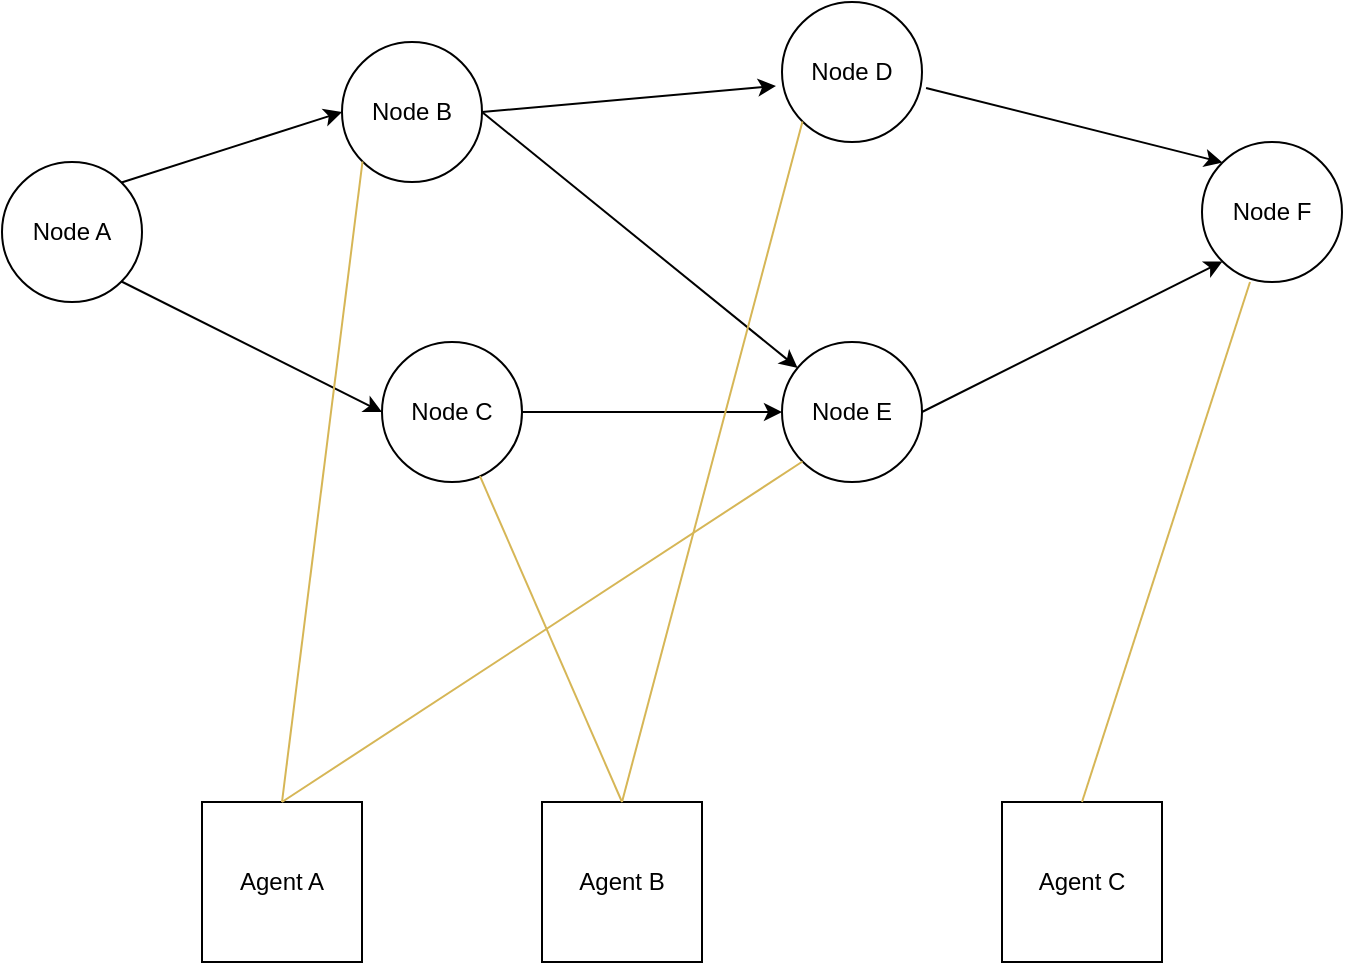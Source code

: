 <mxfile version="23.1.6" type="github">
  <diagram name="ページ1" id="fggOw00aKEGHQSjqH7mn">
    <mxGraphModel dx="929" dy="550" grid="1" gridSize="10" guides="1" tooltips="1" connect="1" arrows="1" fold="1" page="1" pageScale="1" pageWidth="827" pageHeight="1169" math="0" shadow="0">
      <root>
        <mxCell id="0" />
        <mxCell id="1" parent="0" />
        <mxCell id="pP3HvTK47zw7e1M1eDcl-1" value="Node A" style="ellipse;whiteSpace=wrap;html=1;" vertex="1" parent="1">
          <mxGeometry y="100" width="70" height="70" as="geometry" />
        </mxCell>
        <mxCell id="pP3HvTK47zw7e1M1eDcl-3" value="Node B" style="ellipse;whiteSpace=wrap;html=1;" vertex="1" parent="1">
          <mxGeometry x="170" y="40" width="70" height="70" as="geometry" />
        </mxCell>
        <mxCell id="pP3HvTK47zw7e1M1eDcl-4" value="Node C" style="ellipse;whiteSpace=wrap;html=1;" vertex="1" parent="1">
          <mxGeometry x="190" y="190" width="70" height="70" as="geometry" />
        </mxCell>
        <mxCell id="pP3HvTK47zw7e1M1eDcl-5" value="Node D" style="ellipse;whiteSpace=wrap;html=1;" vertex="1" parent="1">
          <mxGeometry x="390" y="20" width="70" height="70" as="geometry" />
        </mxCell>
        <mxCell id="pP3HvTK47zw7e1M1eDcl-6" value="Node E" style="ellipse;whiteSpace=wrap;html=1;" vertex="1" parent="1">
          <mxGeometry x="390" y="190" width="70" height="70" as="geometry" />
        </mxCell>
        <mxCell id="pP3HvTK47zw7e1M1eDcl-7" value="Node F" style="ellipse;whiteSpace=wrap;html=1;" vertex="1" parent="1">
          <mxGeometry x="600" y="90" width="70" height="70" as="geometry" />
        </mxCell>
        <mxCell id="pP3HvTK47zw7e1M1eDcl-8" value="" style="endArrow=classic;html=1;rounded=0;exitX=1;exitY=0;exitDx=0;exitDy=0;entryX=0;entryY=0.5;entryDx=0;entryDy=0;" edge="1" parent="1" source="pP3HvTK47zw7e1M1eDcl-1" target="pP3HvTK47zw7e1M1eDcl-3">
          <mxGeometry width="50" height="50" relative="1" as="geometry">
            <mxPoint x="390" y="310" as="sourcePoint" />
            <mxPoint x="171" y="87" as="targetPoint" />
          </mxGeometry>
        </mxCell>
        <mxCell id="pP3HvTK47zw7e1M1eDcl-9" value="" style="endArrow=classic;html=1;rounded=0;entryX=0;entryY=0.5;entryDx=0;entryDy=0;exitX=1;exitY=1;exitDx=0;exitDy=0;" edge="1" parent="1" source="pP3HvTK47zw7e1M1eDcl-1" target="pP3HvTK47zw7e1M1eDcl-4">
          <mxGeometry width="50" height="50" relative="1" as="geometry">
            <mxPoint x="80" y="150" as="sourcePoint" />
            <mxPoint x="440" y="260" as="targetPoint" />
          </mxGeometry>
        </mxCell>
        <mxCell id="pP3HvTK47zw7e1M1eDcl-10" value="" style="endArrow=classic;html=1;rounded=0;entryX=-0.043;entryY=0.6;entryDx=0;entryDy=0;entryPerimeter=0;exitX=1;exitY=0.5;exitDx=0;exitDy=0;" edge="1" parent="1" source="pP3HvTK47zw7e1M1eDcl-3" target="pP3HvTK47zw7e1M1eDcl-5">
          <mxGeometry width="50" height="50" relative="1" as="geometry">
            <mxPoint x="270" y="110" as="sourcePoint" />
            <mxPoint x="320" y="60" as="targetPoint" />
          </mxGeometry>
        </mxCell>
        <mxCell id="pP3HvTK47zw7e1M1eDcl-11" value="" style="endArrow=classic;html=1;rounded=0;exitX=1;exitY=0.5;exitDx=0;exitDy=0;entryX=0;entryY=1;entryDx=0;entryDy=0;" edge="1" parent="1" source="pP3HvTK47zw7e1M1eDcl-6" target="pP3HvTK47zw7e1M1eDcl-7">
          <mxGeometry width="50" height="50" relative="1" as="geometry">
            <mxPoint x="510" y="290" as="sourcePoint" />
            <mxPoint x="560" y="240" as="targetPoint" />
          </mxGeometry>
        </mxCell>
        <mxCell id="pP3HvTK47zw7e1M1eDcl-12" value="" style="endArrow=classic;html=1;rounded=0;exitX=1.029;exitY=0.614;exitDx=0;exitDy=0;entryX=0;entryY=0;entryDx=0;entryDy=0;exitPerimeter=0;" edge="1" parent="1" source="pP3HvTK47zw7e1M1eDcl-5" target="pP3HvTK47zw7e1M1eDcl-7">
          <mxGeometry width="50" height="50" relative="1" as="geometry">
            <mxPoint x="459.999" y="70.001" as="sourcePoint" />
            <mxPoint x="461.25" y="139.75" as="targetPoint" />
          </mxGeometry>
        </mxCell>
        <mxCell id="pP3HvTK47zw7e1M1eDcl-13" value="" style="endArrow=classic;html=1;rounded=0;exitX=1;exitY=0.5;exitDx=0;exitDy=0;entryX=0;entryY=0.5;entryDx=0;entryDy=0;" edge="1" parent="1" source="pP3HvTK47zw7e1M1eDcl-4" target="pP3HvTK47zw7e1M1eDcl-6">
          <mxGeometry width="50" height="50" relative="1" as="geometry">
            <mxPoint x="390" y="310" as="sourcePoint" />
            <mxPoint x="330" y="120" as="targetPoint" />
          </mxGeometry>
        </mxCell>
        <mxCell id="pP3HvTK47zw7e1M1eDcl-14" value="" style="endArrow=classic;html=1;rounded=0;exitX=1;exitY=0.5;exitDx=0;exitDy=0;" edge="1" parent="1" source="pP3HvTK47zw7e1M1eDcl-3" target="pP3HvTK47zw7e1M1eDcl-6">
          <mxGeometry width="50" height="50" relative="1" as="geometry">
            <mxPoint x="390" y="310" as="sourcePoint" />
            <mxPoint x="440" y="260" as="targetPoint" />
          </mxGeometry>
        </mxCell>
        <mxCell id="pP3HvTK47zw7e1M1eDcl-15" value="Agent A" style="whiteSpace=wrap;html=1;aspect=fixed;" vertex="1" parent="1">
          <mxGeometry x="100" y="420" width="80" height="80" as="geometry" />
        </mxCell>
        <mxCell id="pP3HvTK47zw7e1M1eDcl-17" value="Agent C" style="whiteSpace=wrap;html=1;aspect=fixed;" vertex="1" parent="1">
          <mxGeometry x="500" y="420" width="80" height="80" as="geometry" />
        </mxCell>
        <mxCell id="pP3HvTK47zw7e1M1eDcl-18" value="Agent B" style="whiteSpace=wrap;html=1;aspect=fixed;" vertex="1" parent="1">
          <mxGeometry x="270" y="420" width="80" height="80" as="geometry" />
        </mxCell>
        <mxCell id="pP3HvTK47zw7e1M1eDcl-19" value="" style="endArrow=none;html=1;rounded=0;exitX=0.5;exitY=0;exitDx=0;exitDy=0;entryX=0;entryY=1;entryDx=0;entryDy=0;fillColor=#fff2cc;strokeColor=#d6b656;" edge="1" parent="1" source="pP3HvTK47zw7e1M1eDcl-15" target="pP3HvTK47zw7e1M1eDcl-3">
          <mxGeometry width="50" height="50" relative="1" as="geometry">
            <mxPoint x="390" y="360" as="sourcePoint" />
            <mxPoint x="440" y="310" as="targetPoint" />
          </mxGeometry>
        </mxCell>
        <mxCell id="pP3HvTK47zw7e1M1eDcl-20" value="" style="endArrow=none;html=1;rounded=0;exitX=0.5;exitY=0;exitDx=0;exitDy=0;entryX=0;entryY=1;entryDx=0;entryDy=0;fillColor=#fff2cc;strokeColor=#d6b656;" edge="1" parent="1" source="pP3HvTK47zw7e1M1eDcl-18" target="pP3HvTK47zw7e1M1eDcl-5">
          <mxGeometry width="50" height="50" relative="1" as="geometry">
            <mxPoint x="390" y="300" as="sourcePoint" />
            <mxPoint x="440" y="250" as="targetPoint" />
          </mxGeometry>
        </mxCell>
        <mxCell id="pP3HvTK47zw7e1M1eDcl-21" value="" style="endArrow=none;html=1;rounded=0;entryX=0;entryY=1;entryDx=0;entryDy=0;exitX=0.5;exitY=0;exitDx=0;exitDy=0;fillColor=#fff2cc;strokeColor=#d6b656;" edge="1" parent="1" source="pP3HvTK47zw7e1M1eDcl-15" target="pP3HvTK47zw7e1M1eDcl-6">
          <mxGeometry width="50" height="50" relative="1" as="geometry">
            <mxPoint x="140" y="390" as="sourcePoint" />
            <mxPoint x="440" y="250" as="targetPoint" />
          </mxGeometry>
        </mxCell>
        <mxCell id="pP3HvTK47zw7e1M1eDcl-23" value="" style="endArrow=none;html=1;rounded=0;fillColor=#fff2cc;strokeColor=#d6b656;" edge="1" parent="1" target="pP3HvTK47zw7e1M1eDcl-4">
          <mxGeometry width="50" height="50" relative="1" as="geometry">
            <mxPoint x="310" y="420" as="sourcePoint" />
            <mxPoint x="440" y="250" as="targetPoint" />
          </mxGeometry>
        </mxCell>
        <mxCell id="pP3HvTK47zw7e1M1eDcl-24" value="" style="endArrow=none;html=1;rounded=0;exitX=0.5;exitY=0;exitDx=0;exitDy=0;entryX=0.343;entryY=1;entryDx=0;entryDy=0;entryPerimeter=0;fillColor=#fff2cc;strokeColor=#d6b656;" edge="1" parent="1" source="pP3HvTK47zw7e1M1eDcl-17" target="pP3HvTK47zw7e1M1eDcl-7">
          <mxGeometry width="50" height="50" relative="1" as="geometry">
            <mxPoint x="390" y="300" as="sourcePoint" />
            <mxPoint x="440" y="250" as="targetPoint" />
          </mxGeometry>
        </mxCell>
      </root>
    </mxGraphModel>
  </diagram>
</mxfile>
